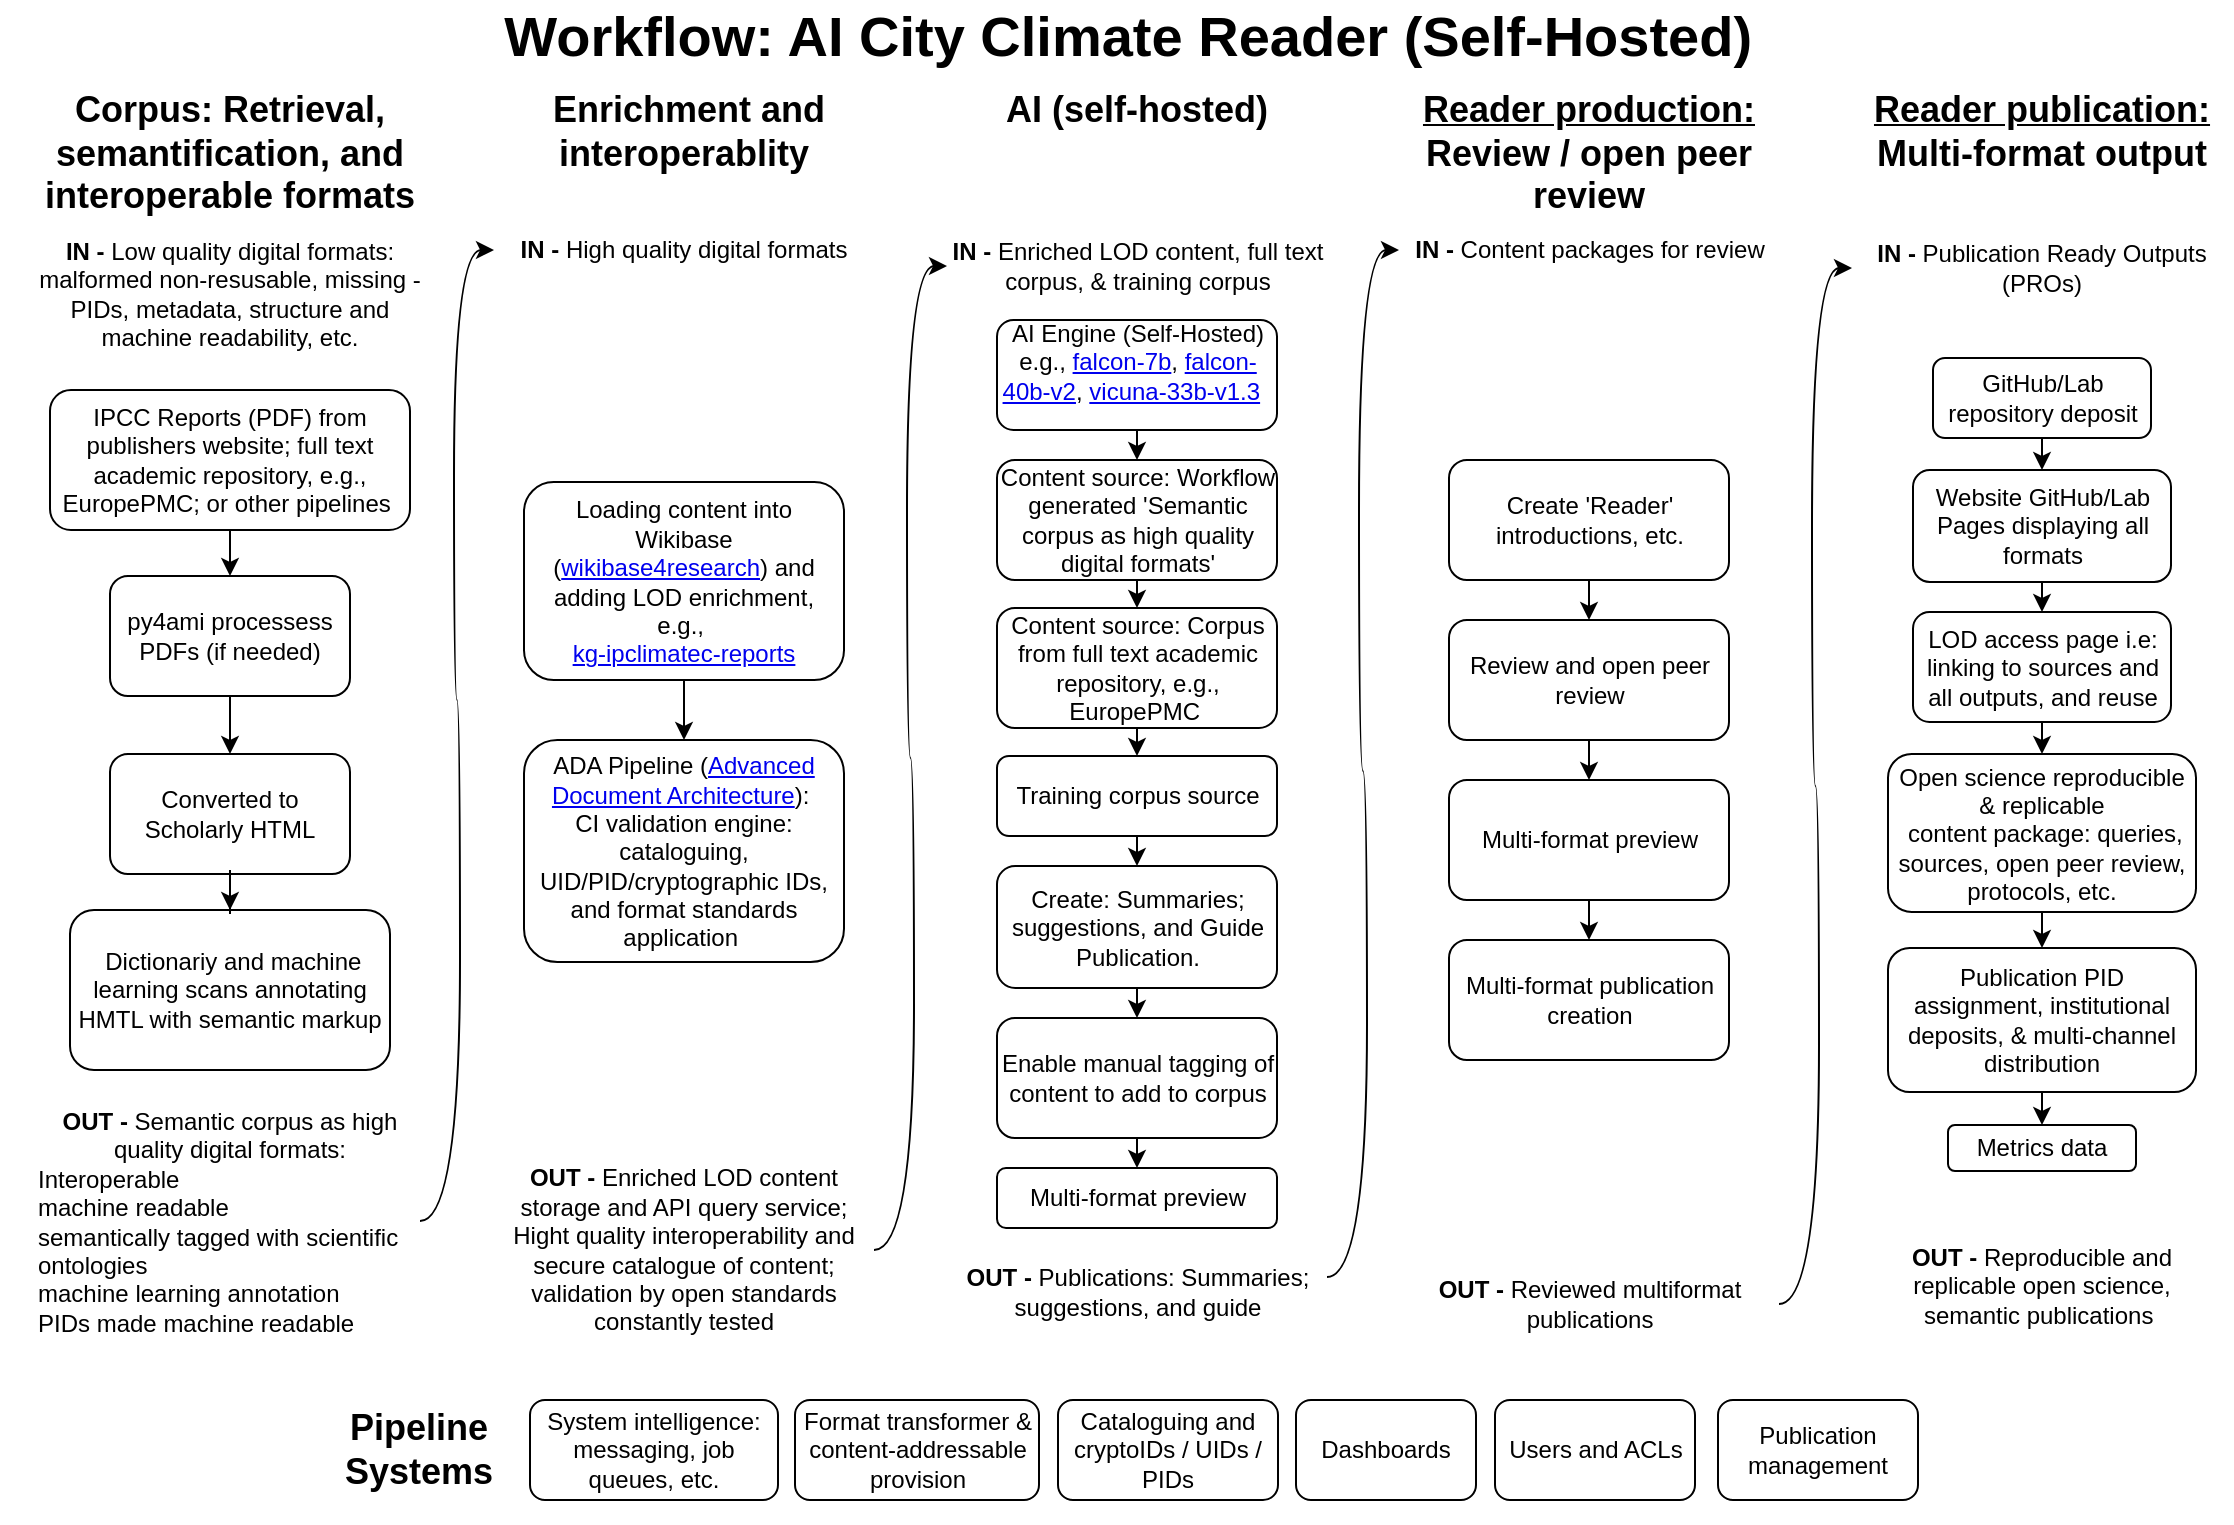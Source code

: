 <mxfile version="21.7.4" type="google">
  <diagram id="C5RBs43oDa-KdzZeNtuy" name="Page-1">
    <mxGraphModel grid="1" page="1" gridSize="10" guides="1" tooltips="1" connect="1" arrows="1" fold="1" pageScale="1" pageWidth="1169" pageHeight="827" math="0" shadow="0">
      <root>
        <mxCell id="WIyWlLk6GJQsqaUBKTNV-0" />
        <mxCell id="WIyWlLk6GJQsqaUBKTNV-1" parent="WIyWlLk6GJQsqaUBKTNV-0" />
        <mxCell id="x4M1q0g2KbSbPj9CyySW-11" value="&lt;font style=&quot;font-size: 28px;&quot;&gt;&lt;b&gt;Workflow: AI City&amp;nbsp;&lt;span style=&quot;background-color: rgb(255, 255, 255); text-align: start;&quot;&gt;Climate Reader&lt;/span&gt;&lt;/b&gt;&lt;/font&gt;&lt;b style=&quot;border-color: var(--border-color); font-size: 28px;&quot;&gt;&amp;nbsp;(Self-Hosted)&amp;nbsp;&lt;/b&gt;" style="text;html=1;strokeColor=none;fillColor=none;align=center;verticalAlign=middle;whiteSpace=wrap;rounded=0;" vertex="1" parent="WIyWlLk6GJQsqaUBKTNV-1">
          <mxGeometry x="84" y="32" width="1010" height="36" as="geometry" />
        </mxCell>
        <mxCell id="CglgkmtGoOpy2V2FyTPp-98" value="&amp;nbsp;" style="text;html=1;align=center;verticalAlign=middle;resizable=0;points=[];autosize=1;" vertex="1" parent="x4M1q0g2KbSbPj9CyySW-11">
          <mxGeometry x="598" y="6" width="30" height="30" as="geometry" />
        </mxCell>
        <mxCell id="CglgkmtGoOpy2V2FyTPp-55" style="edgeStyle=orthogonalEdgeStyle;curved=1;rounded=0;orthogonalLoop=1;jettySize=auto;html=1;entryX=0;entryY=0.5;entryDx=0;entryDy=0;" edge="1" parent="WIyWlLk6GJQsqaUBKTNV-1" source="CglgkmtGoOpy2V2FyTPp-10" target="CglgkmtGoOpy2V2FyTPp-49">
          <mxGeometry relative="1" as="geometry">
            <mxPoint x="60" y="785" as="sourcePoint" />
          </mxGeometry>
        </mxCell>
        <mxCell id="CglgkmtGoOpy2V2FyTPp-100" style="edgeStyle=orthogonalEdgeStyle;rounded=0;orthogonalLoop=1;jettySize=auto;html=1;exitX=1;exitY=0.5;exitDx=0;exitDy=0;entryX=0;entryY=0.5;entryDx=0;entryDy=0;curved=1;" edge="1" parent="WIyWlLk6GJQsqaUBKTNV-1" source="CglgkmtGoOpy2V2FyTPp-50" target="CglgkmtGoOpy2V2FyTPp-89">
          <mxGeometry relative="1" as="geometry" />
        </mxCell>
        <mxCell id="CglgkmtGoOpy2V2FyTPp-58" style="edgeStyle=orthogonalEdgeStyle;curved=1;rounded=0;orthogonalLoop=1;jettySize=auto;html=1;exitX=1;exitY=0.5;exitDx=0;exitDy=0;entryX=0;entryY=0.5;entryDx=0;entryDy=0;" edge="1" parent="WIyWlLk6GJQsqaUBKTNV-1" source="CglgkmtGoOpy2V2FyTPp-52" target="CglgkmtGoOpy2V2FyTPp-53">
          <mxGeometry relative="1" as="geometry" />
        </mxCell>
        <mxCell id="CglgkmtGoOpy2V2FyTPp-99" style="edgeStyle=orthogonalEdgeStyle;rounded=0;orthogonalLoop=1;jettySize=auto;html=1;exitX=1;exitY=0.25;exitDx=0;exitDy=0;curved=1;entryX=0;entryY=0.5;entryDx=0;entryDy=0;" edge="1" parent="WIyWlLk6GJQsqaUBKTNV-1" source="CglgkmtGoOpy2V2FyTPp-90" target="CglgkmtGoOpy2V2FyTPp-51">
          <mxGeometry relative="1" as="geometry">
            <mxPoint x="710" y="125" as="targetPoint" />
          </mxGeometry>
        </mxCell>
        <mxCell id="CglgkmtGoOpy2V2FyTPp-115" value="" style="group" connectable="0" vertex="1" parent="WIyWlLk6GJQsqaUBKTNV-1">
          <mxGeometry x="947" y="83" width="190" height="607" as="geometry" />
        </mxCell>
        <mxCell id="29kLjcLZV9-w6qWOKntw-18" value="&lt;h2&gt;&lt;u&gt;Reader publication:&lt;/u&gt; Multi-format output&lt;/h2&gt;" style="text;html=1;strokeColor=none;fillColor=none;align=center;verticalAlign=middle;whiteSpace=wrap;rounded=0;" vertex="1" parent="CglgkmtGoOpy2V2FyTPp-115">
          <mxGeometry x="6" width="178" height="30" as="geometry" />
        </mxCell>
        <mxCell id="29kLjcLZV9-w6qWOKntw-29" value="Website GitHub/Lab Pages displaying all formats" style="rounded=1;whiteSpace=wrap;html=1;fontSize=12;glass=0;strokeWidth=1;shadow=0;spacing=4;" vertex="1" parent="CglgkmtGoOpy2V2FyTPp-115">
          <mxGeometry x="30.5" y="184" width="129" height="56" as="geometry" />
        </mxCell>
        <mxCell id="CglgkmtGoOpy2V2FyTPp-36" style="edgeStyle=orthogonalEdgeStyle;rounded=0;orthogonalLoop=1;jettySize=auto;html=1;exitX=0.5;exitY=1;exitDx=0;exitDy=0;entryX=0.5;entryY=0;entryDx=0;entryDy=0;" edge="1" parent="CglgkmtGoOpy2V2FyTPp-115" source="CglgkmtGoOpy2V2FyTPp-29" target="29kLjcLZV9-w6qWOKntw-29">
          <mxGeometry relative="1" as="geometry" />
        </mxCell>
        <mxCell id="CglgkmtGoOpy2V2FyTPp-29" value="GitHub/Lab repository deposit" style="rounded=1;whiteSpace=wrap;html=1;spacing=4;" vertex="1" parent="CglgkmtGoOpy2V2FyTPp-115">
          <mxGeometry x="40.5" y="128" width="109" height="40" as="geometry" />
        </mxCell>
        <mxCell id="CglgkmtGoOpy2V2FyTPp-30" value="LOD access page i.e: linking to sources and all outputs, and reuse" style="rounded=1;whiteSpace=wrap;html=1;fontSize=12;glass=0;strokeWidth=1;shadow=0;spacing=4;" vertex="1" parent="CglgkmtGoOpy2V2FyTPp-115">
          <mxGeometry x="30.5" y="255" width="129" height="55" as="geometry" />
        </mxCell>
        <mxCell id="CglgkmtGoOpy2V2FyTPp-37" style="edgeStyle=orthogonalEdgeStyle;rounded=0;orthogonalLoop=1;jettySize=auto;html=1;exitX=0.5;exitY=1;exitDx=0;exitDy=0;entryX=0.5;entryY=0;entryDx=0;entryDy=0;" edge="1" parent="CglgkmtGoOpy2V2FyTPp-115" source="29kLjcLZV9-w6qWOKntw-29" target="CglgkmtGoOpy2V2FyTPp-30">
          <mxGeometry relative="1" as="geometry" />
        </mxCell>
        <mxCell id="CglgkmtGoOpy2V2FyTPp-31" value="Open science reproducible &amp;amp; replicable&lt;br&gt;&amp;nbsp;content package: queries, sources, open peer review, protocols, etc." style="rounded=1;whiteSpace=wrap;html=1;fontSize=12;glass=0;strokeWidth=1;shadow=0;spacing=4;" vertex="1" parent="CglgkmtGoOpy2V2FyTPp-115">
          <mxGeometry x="18" y="326" width="154" height="79" as="geometry" />
        </mxCell>
        <mxCell id="CglgkmtGoOpy2V2FyTPp-38" style="edgeStyle=orthogonalEdgeStyle;rounded=0;orthogonalLoop=1;jettySize=auto;html=1;exitX=0.5;exitY=1;exitDx=0;exitDy=0;entryX=0.5;entryY=0;entryDx=0;entryDy=0;" edge="1" parent="CglgkmtGoOpy2V2FyTPp-115" source="CglgkmtGoOpy2V2FyTPp-30" target="CglgkmtGoOpy2V2FyTPp-31">
          <mxGeometry relative="1" as="geometry" />
        </mxCell>
        <mxCell id="CglgkmtGoOpy2V2FyTPp-32" value="Publication PID assignment, institutional deposits, &amp;amp; multi-channel distribution" style="rounded=1;whiteSpace=wrap;html=1;fontSize=12;glass=0;strokeWidth=1;shadow=0;spacing=4;" vertex="1" parent="CglgkmtGoOpy2V2FyTPp-115">
          <mxGeometry x="18" y="423" width="154" height="72" as="geometry" />
        </mxCell>
        <mxCell id="CglgkmtGoOpy2V2FyTPp-39" style="edgeStyle=orthogonalEdgeStyle;rounded=0;orthogonalLoop=1;jettySize=auto;html=1;exitX=0.5;exitY=1;exitDx=0;exitDy=0;entryX=0.5;entryY=0;entryDx=0;entryDy=0;" edge="1" parent="CglgkmtGoOpy2V2FyTPp-115" source="CglgkmtGoOpy2V2FyTPp-31" target="CglgkmtGoOpy2V2FyTPp-32">
          <mxGeometry relative="1" as="geometry" />
        </mxCell>
        <mxCell id="CglgkmtGoOpy2V2FyTPp-33" value="Metrics data" style="rounded=1;whiteSpace=wrap;html=1;fontSize=12;glass=0;strokeWidth=1;shadow=0;spacing=4;" vertex="1" parent="CglgkmtGoOpy2V2FyTPp-115">
          <mxGeometry x="48" y="511.5" width="94" height="23" as="geometry" />
        </mxCell>
        <mxCell id="CglgkmtGoOpy2V2FyTPp-40" style="edgeStyle=orthogonalEdgeStyle;rounded=0;orthogonalLoop=1;jettySize=auto;html=1;exitX=0.5;exitY=1;exitDx=0;exitDy=0;entryX=0.5;entryY=0;entryDx=0;entryDy=0;entryPerimeter=0;" edge="1" parent="CglgkmtGoOpy2V2FyTPp-115" source="CglgkmtGoOpy2V2FyTPp-32" target="CglgkmtGoOpy2V2FyTPp-33">
          <mxGeometry relative="1" as="geometry" />
        </mxCell>
        <mxCell id="CglgkmtGoOpy2V2FyTPp-53" value="&lt;b&gt;IN - &lt;/b&gt;Publication Ready Outputs (PROs)" style="text;html=1;strokeColor=none;fillColor=none;align=center;verticalAlign=middle;whiteSpace=wrap;rounded=0;" vertex="1" parent="CglgkmtGoOpy2V2FyTPp-115">
          <mxGeometry y="68" width="190" height="30" as="geometry" />
        </mxCell>
        <mxCell id="CglgkmtGoOpy2V2FyTPp-54" value="&lt;b&gt;OUT - &lt;/b&gt;Reproducible and replicable open science, semantic publications&amp;nbsp;" style="text;html=1;strokeColor=none;fillColor=none;align=center;verticalAlign=middle;whiteSpace=wrap;rounded=0;" vertex="1" parent="CglgkmtGoOpy2V2FyTPp-115">
          <mxGeometry x="8" y="577" width="174" height="30" as="geometry" />
        </mxCell>
        <mxCell id="CglgkmtGoOpy2V2FyTPp-116" value="" style="group" connectable="0" vertex="1" parent="WIyWlLk6GJQsqaUBKTNV-1">
          <mxGeometry x="713" y="94" width="205" height="605" as="geometry" />
        </mxCell>
        <mxCell id="29kLjcLZV9-w6qWOKntw-14" value="&lt;h2&gt;&lt;u&gt;Reader production:&lt;/u&gt; Review / open peer review&lt;/h2&gt;" style="text;html=1;strokeColor=none;fillColor=none;align=center;verticalAlign=middle;whiteSpace=wrap;rounded=0;" vertex="1" parent="CglgkmtGoOpy2V2FyTPp-116">
          <mxGeometry width="205" height="30" as="geometry" />
        </mxCell>
        <mxCell id="29kLjcLZV9-w6qWOKntw-16" value="Review and open peer review" style="rounded=1;whiteSpace=wrap;html=1;fontSize=12;glass=0;strokeWidth=1;shadow=0;" vertex="1" parent="CglgkmtGoOpy2V2FyTPp-116">
          <mxGeometry x="32.5" y="248" width="140" height="60" as="geometry" />
        </mxCell>
        <mxCell id="CglgkmtGoOpy2V2FyTPp-24" style="edgeStyle=orthogonalEdgeStyle;rounded=0;orthogonalLoop=1;jettySize=auto;html=1;exitX=0.5;exitY=1;exitDx=0;exitDy=0;entryX=0.5;entryY=0;entryDx=0;entryDy=0;" edge="1" parent="CglgkmtGoOpy2V2FyTPp-116" source="CglgkmtGoOpy2V2FyTPp-20" target="29kLjcLZV9-w6qWOKntw-16">
          <mxGeometry relative="1" as="geometry" />
        </mxCell>
        <mxCell id="CglgkmtGoOpy2V2FyTPp-20" value="Create &#39;Reader&#39; introductions, etc." style="rounded=1;whiteSpace=wrap;html=1;fontSize=12;glass=0;strokeWidth=1;shadow=0;" vertex="1" parent="CglgkmtGoOpy2V2FyTPp-116">
          <mxGeometry x="32.5" y="168" width="140" height="60" as="geometry" />
        </mxCell>
        <mxCell id="CglgkmtGoOpy2V2FyTPp-21" value="Multi-format preview" style="rounded=1;whiteSpace=wrap;html=1;fontSize=12;glass=0;strokeWidth=1;shadow=0;" vertex="1" parent="CglgkmtGoOpy2V2FyTPp-116">
          <mxGeometry x="32.5" y="328" width="140" height="60" as="geometry" />
        </mxCell>
        <mxCell id="CglgkmtGoOpy2V2FyTPp-25" style="edgeStyle=orthogonalEdgeStyle;rounded=0;orthogonalLoop=1;jettySize=auto;html=1;exitX=0.5;exitY=1;exitDx=0;exitDy=0;entryX=0.5;entryY=0;entryDx=0;entryDy=0;" edge="1" parent="CglgkmtGoOpy2V2FyTPp-116" source="29kLjcLZV9-w6qWOKntw-16" target="CglgkmtGoOpy2V2FyTPp-21">
          <mxGeometry relative="1" as="geometry" />
        </mxCell>
        <mxCell id="CglgkmtGoOpy2V2FyTPp-27" value="Multi-format publication creation" style="rounded=1;whiteSpace=wrap;html=1;fontSize=12;glass=0;strokeWidth=1;shadow=0;" vertex="1" parent="CglgkmtGoOpy2V2FyTPp-116">
          <mxGeometry x="32.5" y="408" width="140" height="60" as="geometry" />
        </mxCell>
        <mxCell id="CglgkmtGoOpy2V2FyTPp-28" style="edgeStyle=orthogonalEdgeStyle;rounded=0;orthogonalLoop=1;jettySize=auto;html=1;exitX=0.5;exitY=1;exitDx=0;exitDy=0;entryX=0.5;entryY=0;entryDx=0;entryDy=0;" edge="1" parent="CglgkmtGoOpy2V2FyTPp-116" source="CglgkmtGoOpy2V2FyTPp-21" target="CglgkmtGoOpy2V2FyTPp-27">
          <mxGeometry relative="1" as="geometry" />
        </mxCell>
        <mxCell id="CglgkmtGoOpy2V2FyTPp-51" value="&lt;b&gt;IN - &lt;/b&gt;Content packages for review" style="text;html=1;strokeColor=none;fillColor=none;align=center;verticalAlign=middle;whiteSpace=wrap;rounded=0;" vertex="1" parent="CglgkmtGoOpy2V2FyTPp-116">
          <mxGeometry x="7.5" y="48" width="190" height="30" as="geometry" />
        </mxCell>
        <mxCell id="CglgkmtGoOpy2V2FyTPp-52" value="&lt;b&gt;OUT - &lt;/b&gt;Reviewed multiformat publications" style="text;html=1;strokeColor=none;fillColor=none;align=center;verticalAlign=middle;whiteSpace=wrap;rounded=0;" vertex="1" parent="CglgkmtGoOpy2V2FyTPp-116">
          <mxGeometry x="7.5" y="575" width="190" height="30" as="geometry" />
        </mxCell>
        <mxCell id="CglgkmtGoOpy2V2FyTPp-117" value="" style="group" connectable="0" vertex="1" parent="WIyWlLk6GJQsqaUBKTNV-1">
          <mxGeometry x="487" y="72" width="205" height="621" as="geometry" />
        </mxCell>
        <mxCell id="CglgkmtGoOpy2V2FyTPp-74" value="&lt;h2&gt;AI (self-hosted)&lt;/h2&gt;" style="text;html=1;strokeColor=none;fillColor=none;align=center;verticalAlign=middle;whiteSpace=wrap;rounded=0;" vertex="1" parent="CglgkmtGoOpy2V2FyTPp-117">
          <mxGeometry width="205" height="30" as="geometry" />
        </mxCell>
        <mxCell id="CglgkmtGoOpy2V2FyTPp-77" value="Training corpus source" style="rounded=1;whiteSpace=wrap;html=1;fontSize=12;glass=0;strokeWidth=1;shadow=0;spacing=2;" vertex="1" parent="CglgkmtGoOpy2V2FyTPp-117">
          <mxGeometry x="32.5" y="338" width="140" height="40" as="geometry" />
        </mxCell>
        <mxCell id="CglgkmtGoOpy2V2FyTPp-79" value="AI Engine (Self-Hosted) e.g.,&amp;nbsp;&lt;a href=&quot;https://huggingface.co/h2oai/h2ogpt-gm-oasst1-en-2048-falcon-7b-v3&quot;&gt;falcon-7b&lt;/a&gt;,&amp;nbsp;&lt;a href=&quot;https://huggingface.co/h2oai/h2ogpt-gm-oasst1-en-2048-falcon-40b-v2&quot;&gt;falcon-40b-v2&lt;/a&gt;,&amp;nbsp;&lt;a href=&quot;https://huggingface.co/lmsys/vicuna-33b-v1.3&quot;&gt;vicuna-33b-v1.3&lt;/a&gt;&amp;nbsp;&amp;nbsp; &amp;nbsp;" style="rounded=1;whiteSpace=wrap;html=1;spacing=2;" vertex="1" parent="CglgkmtGoOpy2V2FyTPp-117">
          <mxGeometry x="32.5" y="120" width="140" height="55" as="geometry" />
        </mxCell>
        <mxCell id="CglgkmtGoOpy2V2FyTPp-81" value="Content source: Workflow generated &#39;&lt;span style=&quot;border-color: var(--border-color);&quot;&gt;Semantic corpus as&lt;/span&gt;&lt;b style=&quot;border-color: var(--border-color);&quot;&gt;&amp;nbsp;&lt;/b&gt;high quality digital formats&#39;" style="rounded=1;whiteSpace=wrap;html=1;fontSize=12;glass=0;strokeWidth=1;shadow=0;spacing=2;" vertex="1" parent="CglgkmtGoOpy2V2FyTPp-117">
          <mxGeometry x="32.5" y="190" width="140" height="60" as="geometry" />
        </mxCell>
        <mxCell id="CglgkmtGoOpy2V2FyTPp-78" style="edgeStyle=orthogonalEdgeStyle;rounded=0;orthogonalLoop=1;jettySize=auto;html=1;exitX=0.5;exitY=1;exitDx=0;exitDy=0;entryX=0.5;entryY=0;entryDx=0;entryDy=0;" edge="1" parent="CglgkmtGoOpy2V2FyTPp-117" source="CglgkmtGoOpy2V2FyTPp-79" target="CglgkmtGoOpy2V2FyTPp-81">
          <mxGeometry relative="1" as="geometry" />
        </mxCell>
        <mxCell id="CglgkmtGoOpy2V2FyTPp-82" style="edgeStyle=orthogonalEdgeStyle;rounded=0;orthogonalLoop=1;jettySize=auto;html=1;exitX=0.5;exitY=1;exitDx=0;exitDy=0;entryX=0.5;entryY=0;entryDx=0;entryDy=0;" edge="1" parent="CglgkmtGoOpy2V2FyTPp-117" source="CglgkmtGoOpy2V2FyTPp-83" target="CglgkmtGoOpy2V2FyTPp-77">
          <mxGeometry relative="1" as="geometry" />
        </mxCell>
        <mxCell id="CglgkmtGoOpy2V2FyTPp-83" value="Content source: Corpus from full text academic repository, e.g., EuropePMC&amp;nbsp;" style="rounded=1;whiteSpace=wrap;html=1;fontSize=12;glass=0;strokeWidth=1;shadow=0;spacing=2;" vertex="1" parent="CglgkmtGoOpy2V2FyTPp-117">
          <mxGeometry x="32.5" y="264" width="140" height="60" as="geometry" />
        </mxCell>
        <mxCell id="CglgkmtGoOpy2V2FyTPp-80" style="edgeStyle=orthogonalEdgeStyle;rounded=0;orthogonalLoop=1;jettySize=auto;html=1;exitX=0.5;exitY=1;exitDx=0;exitDy=0;entryX=0.5;entryY=0;entryDx=0;entryDy=0;" edge="1" parent="CglgkmtGoOpy2V2FyTPp-117" source="CglgkmtGoOpy2V2FyTPp-81" target="CglgkmtGoOpy2V2FyTPp-83">
          <mxGeometry relative="1" as="geometry" />
        </mxCell>
        <mxCell id="CglgkmtGoOpy2V2FyTPp-85" value="Create: Summaries; suggestions, and Guide Publication." style="rounded=1;whiteSpace=wrap;html=1;fontSize=12;glass=0;strokeWidth=1;shadow=0;spacing=2;" vertex="1" parent="CglgkmtGoOpy2V2FyTPp-117">
          <mxGeometry x="32.5" y="393" width="140" height="61" as="geometry" />
        </mxCell>
        <mxCell id="CglgkmtGoOpy2V2FyTPp-104" value="&amp;nbsp;" style="text;html=1;align=center;verticalAlign=middle;resizable=0;points=[];autosize=1;" vertex="1" parent="CglgkmtGoOpy2V2FyTPp-85">
          <mxGeometry x="55" y="31" width="30" height="30" as="geometry" />
        </mxCell>
        <mxCell id="CglgkmtGoOpy2V2FyTPp-76" style="edgeStyle=orthogonalEdgeStyle;rounded=0;orthogonalLoop=1;jettySize=auto;html=1;exitX=0.5;exitY=1;exitDx=0;exitDy=0;entryX=0.5;entryY=0;entryDx=0;entryDy=0;" edge="1" parent="CglgkmtGoOpy2V2FyTPp-117" source="CglgkmtGoOpy2V2FyTPp-77" target="CglgkmtGoOpy2V2FyTPp-85">
          <mxGeometry relative="1" as="geometry" />
        </mxCell>
        <mxCell id="CglgkmtGoOpy2V2FyTPp-86" style="edgeStyle=none;rounded=0;orthogonalLoop=1;jettySize=auto;html=1;exitX=0.5;exitY=1;exitDx=0;exitDy=0;" edge="1" parent="CglgkmtGoOpy2V2FyTPp-117" source="CglgkmtGoOpy2V2FyTPp-87">
          <mxGeometry relative="1" as="geometry">
            <mxPoint x="102.5" y="500" as="targetPoint" />
          </mxGeometry>
        </mxCell>
        <mxCell id="CglgkmtGoOpy2V2FyTPp-87" value="Enable manual tagging of content to add to corpus" style="rounded=1;whiteSpace=wrap;html=1;fontSize=12;glass=0;strokeWidth=1;shadow=0;spacing=2;" vertex="1" parent="CglgkmtGoOpy2V2FyTPp-117">
          <mxGeometry x="32.5" y="469" width="140" height="60" as="geometry" />
        </mxCell>
        <mxCell id="CglgkmtGoOpy2V2FyTPp-84" style="edgeStyle=orthogonalEdgeStyle;rounded=0;orthogonalLoop=1;jettySize=auto;html=1;exitX=0.5;exitY=1;exitDx=0;exitDy=0;entryX=0.5;entryY=0;entryDx=0;entryDy=0;" edge="1" parent="CglgkmtGoOpy2V2FyTPp-117" source="CglgkmtGoOpy2V2FyTPp-85" target="CglgkmtGoOpy2V2FyTPp-87">
          <mxGeometry relative="1" as="geometry" />
        </mxCell>
        <mxCell id="CglgkmtGoOpy2V2FyTPp-89" value="&lt;b&gt;IN - &lt;/b&gt;Enriched LOD content, full text corpus, &amp;amp; training corpus" style="text;html=1;strokeColor=none;fillColor=none;align=center;verticalAlign=middle;whiteSpace=wrap;rounded=0;" vertex="1" parent="CglgkmtGoOpy2V2FyTPp-117">
          <mxGeometry x="7.5" y="78" width="190" height="30" as="geometry" />
        </mxCell>
        <mxCell id="CglgkmtGoOpy2V2FyTPp-90" value="&lt;b&gt;OUT - &lt;/b&gt;Publications: Summaries; suggestions, and guide" style="text;html=1;strokeColor=none;fillColor=none;align=center;verticalAlign=middle;whiteSpace=wrap;rounded=0;" vertex="1" parent="CglgkmtGoOpy2V2FyTPp-117">
          <mxGeometry x="7.5" y="591" width="190" height="30" as="geometry" />
        </mxCell>
        <mxCell id="CglgkmtGoOpy2V2FyTPp-91" value="Multi-format preview" style="rounded=1;whiteSpace=wrap;html=1;fontSize=12;glass=0;strokeWidth=1;shadow=0;spacing=2;" vertex="1" parent="CglgkmtGoOpy2V2FyTPp-117">
          <mxGeometry x="32.5" y="544" width="140" height="30" as="geometry" />
        </mxCell>
        <mxCell id="CglgkmtGoOpy2V2FyTPp-95" style="edgeStyle=none;rounded=0;orthogonalLoop=1;jettySize=auto;html=1;exitX=0.5;exitY=1;exitDx=0;exitDy=0;entryX=0.5;entryY=0;entryDx=0;entryDy=0;" edge="1" parent="CglgkmtGoOpy2V2FyTPp-117" source="CglgkmtGoOpy2V2FyTPp-87" target="CglgkmtGoOpy2V2FyTPp-91">
          <mxGeometry relative="1" as="geometry" />
        </mxCell>
        <mxCell id="CglgkmtGoOpy2V2FyTPp-118" value="" style="group" connectable="0" vertex="1" parent="WIyWlLk6GJQsqaUBKTNV-1">
          <mxGeometry x="268" y="83" width="190" height="589" as="geometry" />
        </mxCell>
        <mxCell id="CglgkmtGoOpy2V2FyTPp-13" value="&lt;h2&gt;&amp;nbsp;Enrichment and interoperablity&lt;/h2&gt;" style="text;html=1;strokeColor=none;fillColor=none;align=center;verticalAlign=middle;whiteSpace=wrap;rounded=0;" vertex="1" parent="CglgkmtGoOpy2V2FyTPp-118">
          <mxGeometry x="20" width="150" height="30" as="geometry" />
        </mxCell>
        <mxCell id="CglgkmtGoOpy2V2FyTPp-14" value="Loading content into Wikibase (&lt;a href=&quot;https://nfdi4culture.de/services/details/wikibase4research.html&quot;&gt;wikibase4research&lt;/a&gt;) and adding LOD enrichment, e.g.,&amp;nbsp;&lt;br&gt;&lt;a href=&quot;https://kg-ipclimatec-reports.wikibase.cloud/wiki/Main_Page&quot;&gt;kg-ipclimatec-reports&lt;/a&gt;" style="rounded=1;whiteSpace=wrap;html=1;fontSize=12;glass=0;strokeWidth=1;shadow=0;spacing=8;" vertex="1" parent="CglgkmtGoOpy2V2FyTPp-118">
          <mxGeometry x="15" y="190" width="160" height="99" as="geometry" />
        </mxCell>
        <mxCell id="CglgkmtGoOpy2V2FyTPp-16" value="ADA Pipeline (&lt;a href=&quot;https://github.com/TIBHannover/ADA&quot;&gt;Advanced Document Architecture&lt;/a&gt;):&amp;nbsp;&lt;span id=&quot;docs-internal-guid-bdc44ef2-7fff-72a0-070d-18869d13df16&quot;&gt;&lt;/span&gt;&lt;br&gt;CI validation engine: cataloguing, UID/PID/cryptographic IDs, and format standards application&amp;nbsp;&lt;span id=&quot;docs-internal-guid-371aaedd-7fff-ebd1-4b76-38ff8bda45d9&quot;&gt;&lt;/span&gt;&lt;span id=&quot;docs-internal-guid-eb73a7f1-7fff-24d7-831a-840bf4944e65&quot;&gt;&lt;/span&gt;&lt;span id=&quot;docs-internal-guid-bdc44ef2-7fff-72a0-070d-18869d13df16&quot;&gt;&lt;/span&gt;" style="rounded=1;whiteSpace=wrap;html=1;fontSize=12;glass=0;strokeWidth=1;shadow=0;spacing=8;" vertex="1" parent="CglgkmtGoOpy2V2FyTPp-118">
          <mxGeometry x="15" y="319" width="160" height="111" as="geometry" />
        </mxCell>
        <mxCell id="CglgkmtGoOpy2V2FyTPp-61" style="edgeStyle=none;rounded=0;orthogonalLoop=1;jettySize=auto;html=1;exitX=0.5;exitY=1;exitDx=0;exitDy=0;entryX=0.5;entryY=0;entryDx=0;entryDy=0;" edge="1" parent="CglgkmtGoOpy2V2FyTPp-118" source="CglgkmtGoOpy2V2FyTPp-14" target="CglgkmtGoOpy2V2FyTPp-16">
          <mxGeometry relative="1" as="geometry" />
        </mxCell>
        <mxCell id="CglgkmtGoOpy2V2FyTPp-49" value="&lt;b&gt;IN -&amp;nbsp;&lt;/b&gt;High quality digital formats" style="text;html=1;strokeColor=none;fillColor=none;align=center;verticalAlign=middle;whiteSpace=wrap;rounded=0;" vertex="1" parent="CglgkmtGoOpy2V2FyTPp-118">
          <mxGeometry y="59" width="190" height="30" as="geometry" />
        </mxCell>
        <mxCell id="CglgkmtGoOpy2V2FyTPp-50" value="&lt;b&gt;OUT - &lt;/b&gt;Enriched&amp;nbsp;LOD content storage and API query service; Hight quality interoperability and secure catalogue of content; validation by open standards constantly tested" style="text;html=1;strokeColor=none;fillColor=none;align=center;verticalAlign=middle;whiteSpace=wrap;rounded=0;" vertex="1" parent="CglgkmtGoOpy2V2FyTPp-118">
          <mxGeometry y="559" width="190" height="30" as="geometry" />
        </mxCell>
        <mxCell id="CglgkmtGoOpy2V2FyTPp-119" value="" style="group" connectable="0" vertex="1" parent="WIyWlLk6GJQsqaUBKTNV-1">
          <mxGeometry x="21" y="94" width="230" height="599" as="geometry" />
        </mxCell>
        <mxCell id="WIyWlLk6GJQsqaUBKTNV-3" value="IPCC Reports (PDF) from publishers website; full text academic repository, e.g., EuropePMC; or other pipelines&amp;nbsp;" style="rounded=1;whiteSpace=wrap;html=1;fontSize=12;glass=0;strokeWidth=1;shadow=0;spacing=2;" vertex="1" parent="CglgkmtGoOpy2V2FyTPp-119">
          <mxGeometry x="25" y="133" width="180" height="70" as="geometry" />
        </mxCell>
        <mxCell id="29kLjcLZV9-w6qWOKntw-4" value="Converted to Scholarly HTML" style="rounded=1;whiteSpace=wrap;html=1;fontSize=12;glass=0;strokeWidth=1;shadow=0;spacing=2;" vertex="1" parent="CglgkmtGoOpy2V2FyTPp-119">
          <mxGeometry x="55" y="315" width="120" height="60" as="geometry" />
        </mxCell>
        <mxCell id="29kLjcLZV9-w6qWOKntw-13" value="&lt;h2&gt;Corpus: Retrieval, semantification, and interoperable formats&lt;/h2&gt;" style="text;html=1;strokeColor=none;fillColor=none;align=center;verticalAlign=middle;whiteSpace=wrap;rounded=0;" vertex="1" parent="CglgkmtGoOpy2V2FyTPp-119">
          <mxGeometry width="230" height="30" as="geometry" />
        </mxCell>
        <mxCell id="CglgkmtGoOpy2V2FyTPp-5" style="edgeStyle=orthogonalEdgeStyle;rounded=0;orthogonalLoop=1;jettySize=auto;html=1;exitX=0.5;exitY=1;exitDx=0;exitDy=0;entryX=0.5;entryY=0;entryDx=0;entryDy=0;" edge="1" parent="CglgkmtGoOpy2V2FyTPp-119" source="CglgkmtGoOpy2V2FyTPp-1" target="29kLjcLZV9-w6qWOKntw-4">
          <mxGeometry relative="1" as="geometry" />
        </mxCell>
        <mxCell id="CglgkmtGoOpy2V2FyTPp-1" value="py4ami processess PDFs (if needed)" style="rounded=1;whiteSpace=wrap;html=1;spacing=2;" vertex="1" parent="CglgkmtGoOpy2V2FyTPp-119">
          <mxGeometry x="55" y="226" width="120" height="60" as="geometry" />
        </mxCell>
        <mxCell id="CglgkmtGoOpy2V2FyTPp-12" style="edgeStyle=orthogonalEdgeStyle;rounded=0;orthogonalLoop=1;jettySize=auto;html=1;exitX=0.5;exitY=1;exitDx=0;exitDy=0;entryX=0.5;entryY=0;entryDx=0;entryDy=0;" edge="1" parent="CglgkmtGoOpy2V2FyTPp-119" source="WIyWlLk6GJQsqaUBKTNV-3" target="CglgkmtGoOpy2V2FyTPp-1">
          <mxGeometry relative="1" as="geometry" />
        </mxCell>
        <mxCell id="CglgkmtGoOpy2V2FyTPp-2" value="&amp;nbsp;Dictionariy and machine learning scans annotating HMTL with semantic markup" style="rounded=1;whiteSpace=wrap;html=1;spacing=2;" vertex="1" parent="CglgkmtGoOpy2V2FyTPp-119">
          <mxGeometry x="35" y="393" width="160" height="80" as="geometry" />
        </mxCell>
        <mxCell id="CglgkmtGoOpy2V2FyTPp-102" value="&amp;nbsp;" style="text;html=1;align=center;verticalAlign=middle;resizable=0;points=[];autosize=1;" vertex="1" parent="CglgkmtGoOpy2V2FyTPp-2">
          <mxGeometry x="65" y="45" width="30" height="30" as="geometry" />
        </mxCell>
        <mxCell id="CglgkmtGoOpy2V2FyTPp-3" value="" style="edgeStyle=orthogonalEdgeStyle;rounded=0;orthogonalLoop=1;jettySize=auto;html=1;" edge="1" parent="CglgkmtGoOpy2V2FyTPp-119" source="29kLjcLZV9-w6qWOKntw-4" target="CglgkmtGoOpy2V2FyTPp-2">
          <mxGeometry relative="1" as="geometry" />
        </mxCell>
        <mxCell id="CglgkmtGoOpy2V2FyTPp-9" value="&lt;b&gt;IN -&amp;nbsp;&lt;/b&gt;Low quality digital formats: malformed non-resusable, missing - PIDs, metadata, structure and machine readability, etc." style="text;html=1;strokeColor=none;fillColor=none;align=center;verticalAlign=middle;whiteSpace=wrap;rounded=0;" vertex="1" parent="CglgkmtGoOpy2V2FyTPp-119">
          <mxGeometry x="18" y="70" width="194" height="30" as="geometry" />
        </mxCell>
        <mxCell id="CglgkmtGoOpy2V2FyTPp-10" value="&lt;b&gt;OUT - &lt;/b&gt;Semantic corpus as&amp;nbsp;high quality digital formats:&lt;br&gt;&lt;div style=&quot;text-align: left;&quot;&gt;&lt;span style=&quot;background-color: initial;&quot;&gt;Interoperable&lt;/span&gt;&lt;/div&gt;&lt;span style=&quot;background-color: initial;&quot;&gt;&lt;div style=&quot;text-align: left;&quot;&gt;&lt;span style=&quot;background-color: initial;&quot;&gt;machine readable&lt;/span&gt;&lt;/div&gt;&lt;/span&gt;&lt;span style=&quot;background-color: initial;&quot;&gt;&lt;div style=&quot;text-align: left;&quot;&gt;&lt;span style=&quot;background-color: initial;&quot;&gt;semantically tagged with scientific ontologies&lt;/span&gt;&lt;/div&gt;&lt;/span&gt;&lt;span style=&quot;background-color: initial;&quot;&gt;&lt;div style=&quot;text-align: left;&quot;&gt;&lt;span style=&quot;background-color: initial;&quot;&gt;machine learning annotation&lt;/span&gt;&lt;/div&gt;&lt;/span&gt;&lt;span style=&quot;background-color: initial;&quot;&gt;&lt;div style=&quot;text-align: left;&quot;&gt;&lt;span style=&quot;background-color: initial;&quot;&gt;PIDs made machine readable&lt;/span&gt;&lt;/div&gt;&lt;/span&gt;" style="text;html=1;strokeColor=none;fillColor=none;align=center;verticalAlign=middle;whiteSpace=wrap;rounded=0;spacing=0;" vertex="1" parent="CglgkmtGoOpy2V2FyTPp-119">
          <mxGeometry x="20" y="498" width="190" height="101" as="geometry" />
        </mxCell>
        <mxCell id="CglgkmtGoOpy2V2FyTPp-120" value="" style="group" connectable="0" vertex="1" parent="WIyWlLk6GJQsqaUBKTNV-1">
          <mxGeometry x="170" y="732" width="810" height="50" as="geometry" />
        </mxCell>
        <mxCell id="CglgkmtGoOpy2V2FyTPp-42" value="&lt;h2&gt;Pipeline Systems&lt;/h2&gt;" style="text;html=1;strokeColor=none;fillColor=none;align=center;verticalAlign=middle;whiteSpace=wrap;rounded=0;" vertex="1" parent="CglgkmtGoOpy2V2FyTPp-120">
          <mxGeometry y="10" width="121" height="30" as="geometry" />
        </mxCell>
        <mxCell id="CglgkmtGoOpy2V2FyTPp-43" value="System intelligence: messaging, job queues, etc." style="rounded=1;whiteSpace=wrap;html=1;fontSize=12;glass=0;strokeWidth=1;shadow=0;spacing=4;" vertex="1" parent="CglgkmtGoOpy2V2FyTPp-120">
          <mxGeometry x="116" width="124" height="50" as="geometry" />
        </mxCell>
        <mxCell id="CglgkmtGoOpy2V2FyTPp-44" value="Format transformer &amp;amp; content-addressable provision" style="rounded=1;whiteSpace=wrap;html=1;fontSize=12;glass=0;strokeWidth=1;shadow=0;spacing=4;" vertex="1" parent="CglgkmtGoOpy2V2FyTPp-120">
          <mxGeometry x="248.5" width="122" height="50" as="geometry" />
        </mxCell>
        <mxCell id="CglgkmtGoOpy2V2FyTPp-45" value="Cataloguing and cryptoIDs / UIDs / PIDs" style="rounded=1;whiteSpace=wrap;html=1;fontSize=12;glass=0;strokeWidth=1;shadow=0;spacing=4;" vertex="1" parent="CglgkmtGoOpy2V2FyTPp-120">
          <mxGeometry x="380" width="110" height="50" as="geometry" />
        </mxCell>
        <mxCell id="CglgkmtGoOpy2V2FyTPp-46" value="Dashboards" style="rounded=1;whiteSpace=wrap;html=1;fontSize=12;glass=0;strokeWidth=1;shadow=0;spacing=4;" vertex="1" parent="CglgkmtGoOpy2V2FyTPp-120">
          <mxGeometry x="499" width="90" height="50" as="geometry" />
        </mxCell>
        <mxCell id="CglgkmtGoOpy2V2FyTPp-47" value="Users and ACLs" style="rounded=1;whiteSpace=wrap;html=1;fontSize=12;glass=0;strokeWidth=1;shadow=0;spacing=4;" vertex="1" parent="CglgkmtGoOpy2V2FyTPp-120">
          <mxGeometry x="598.5" width="100" height="50" as="geometry" />
        </mxCell>
        <mxCell id="CglgkmtGoOpy2V2FyTPp-48" value="Publication management" style="rounded=1;whiteSpace=wrap;html=1;fontSize=12;glass=0;strokeWidth=1;shadow=0;spacing=4;" vertex="1" parent="CglgkmtGoOpy2V2FyTPp-120">
          <mxGeometry x="710" width="100" height="50" as="geometry" />
        </mxCell>
      </root>
    </mxGraphModel>
  </diagram>
</mxfile>
